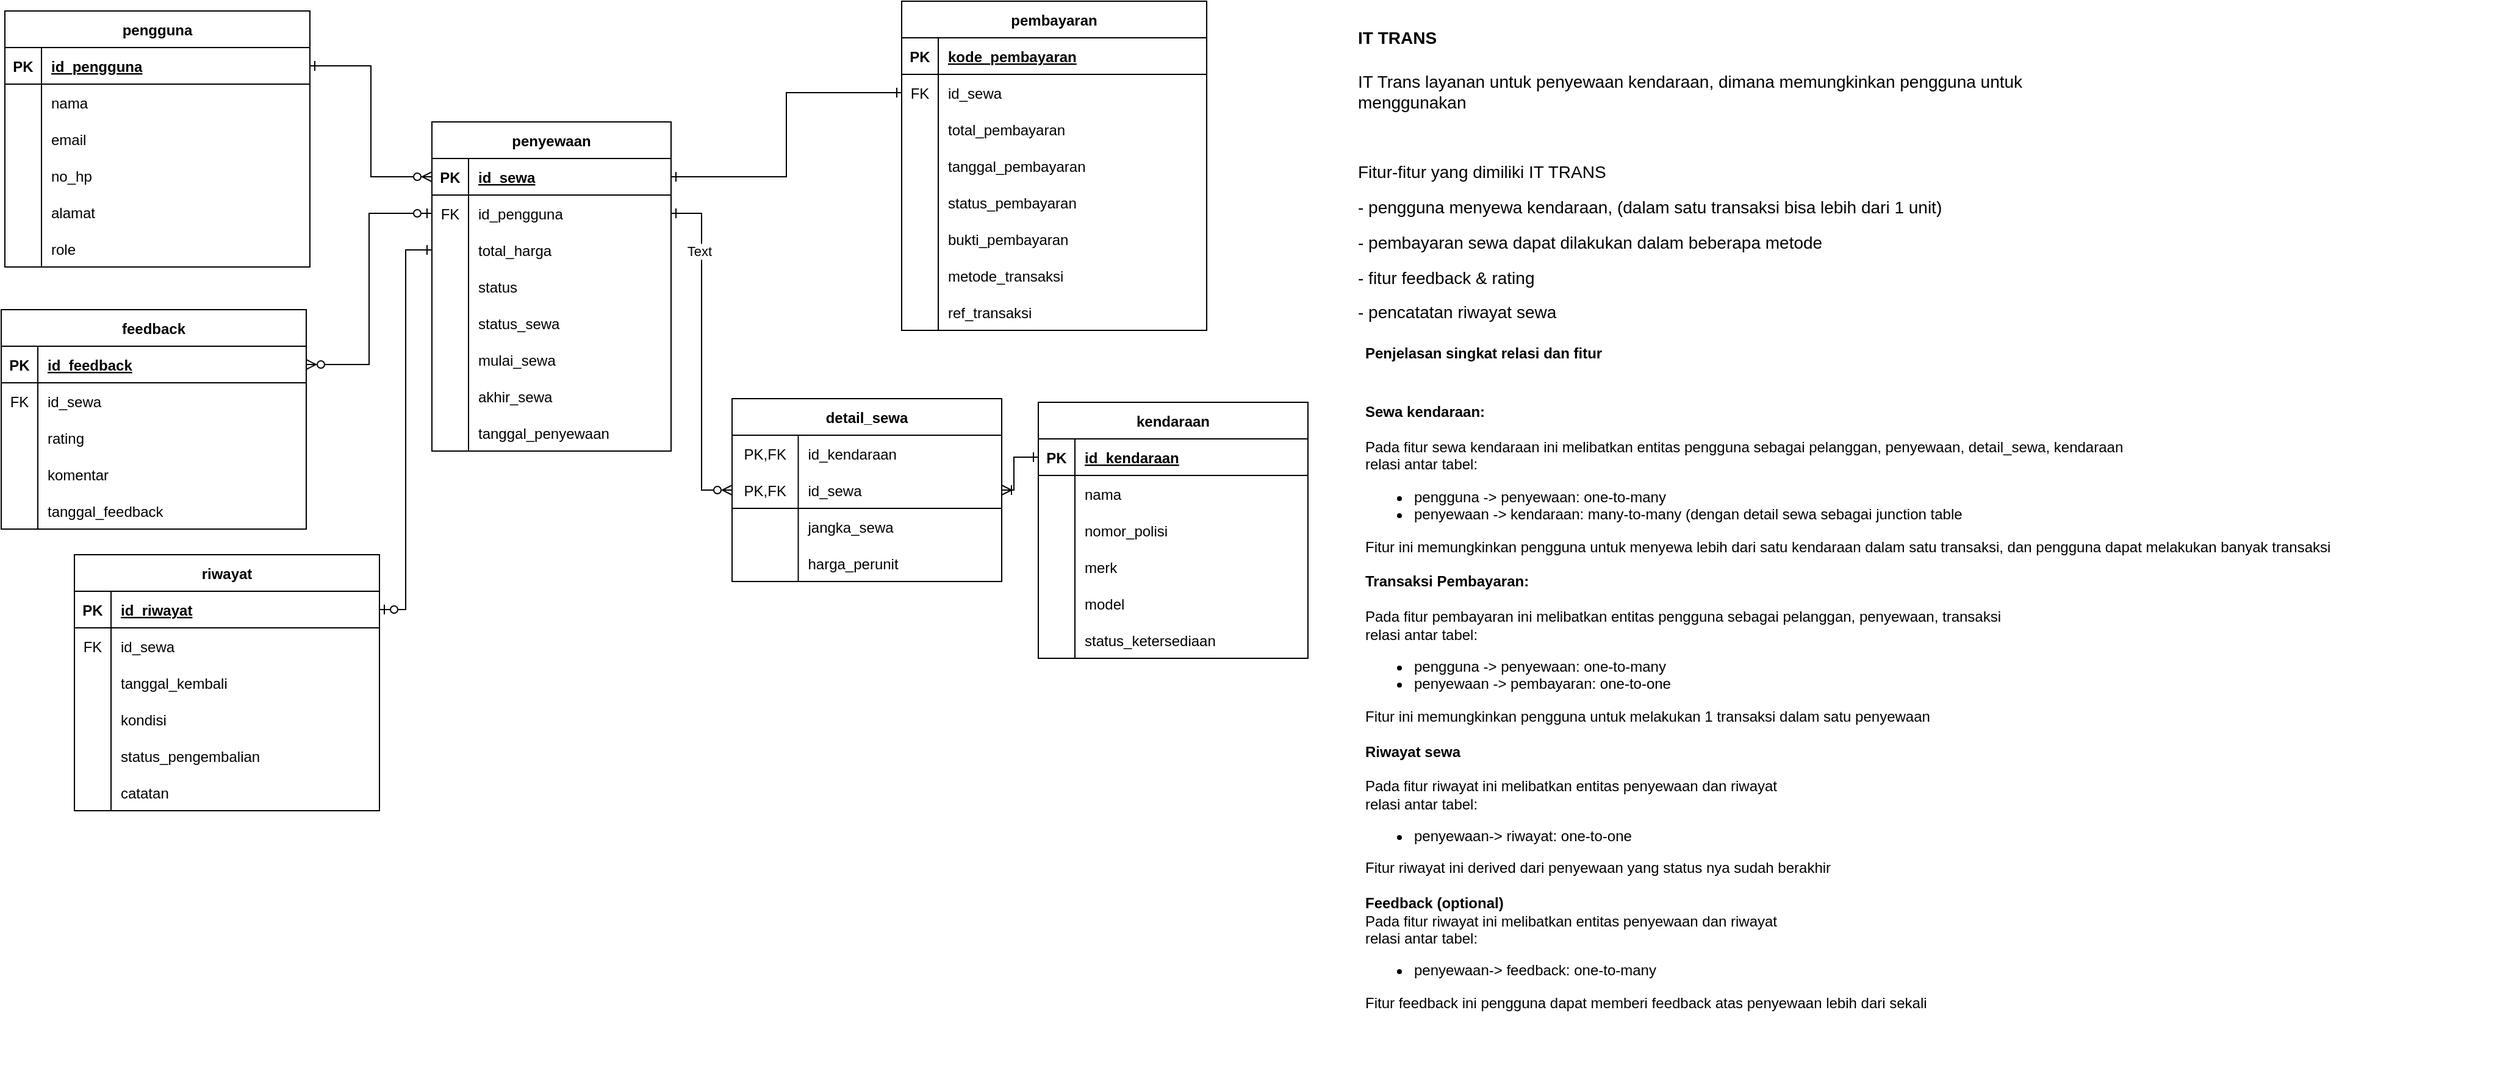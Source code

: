 <mxfile version="26.1.1">
  <diagram name="Page-1" id="BsTBCodAD3rfQn9LrKpV">
    <mxGraphModel dx="4469" dy="1274" grid="0" gridSize="10" guides="1" tooltips="1" connect="1" arrows="1" fold="1" page="1" pageScale="1" pageWidth="1100" pageHeight="850" math="0" shadow="0">
      <root>
        <mxCell id="0" />
        <mxCell id="1" parent="0" />
        <mxCell id="FYbxim7efjErq4yewOAN-40" value="pengguna" style="shape=table;startSize=30;container=1;collapsible=1;childLayout=tableLayout;fixedRows=1;rowLines=0;fontStyle=1;align=center;resizeLast=1;" parent="1" vertex="1">
          <mxGeometry x="-2186" y="19" width="250" height="210" as="geometry" />
        </mxCell>
        <mxCell id="FYbxim7efjErq4yewOAN-41" value="" style="shape=tableRow;horizontal=0;startSize=0;swimlaneHead=0;swimlaneBody=0;fillColor=none;collapsible=0;dropTarget=0;points=[[0,0.5],[1,0.5]];portConstraint=eastwest;strokeColor=inherit;top=0;left=0;right=0;bottom=1;" parent="FYbxim7efjErq4yewOAN-40" vertex="1">
          <mxGeometry y="30" width="250" height="30" as="geometry" />
        </mxCell>
        <mxCell id="FYbxim7efjErq4yewOAN-42" value="PK" style="shape=partialRectangle;overflow=hidden;connectable=0;fillColor=none;strokeColor=inherit;top=0;left=0;bottom=0;right=0;fontStyle=1;" parent="FYbxim7efjErq4yewOAN-41" vertex="1">
          <mxGeometry width="30" height="30" as="geometry">
            <mxRectangle width="30" height="30" as="alternateBounds" />
          </mxGeometry>
        </mxCell>
        <mxCell id="FYbxim7efjErq4yewOAN-43" value="id_pengguna" style="shape=partialRectangle;overflow=hidden;connectable=0;fillColor=none;align=left;strokeColor=inherit;top=0;left=0;bottom=0;right=0;spacingLeft=6;fontStyle=5;" parent="FYbxim7efjErq4yewOAN-41" vertex="1">
          <mxGeometry x="30" width="220" height="30" as="geometry">
            <mxRectangle width="220" height="30" as="alternateBounds" />
          </mxGeometry>
        </mxCell>
        <mxCell id="FYbxim7efjErq4yewOAN-44" value="" style="shape=tableRow;horizontal=0;startSize=0;swimlaneHead=0;swimlaneBody=0;fillColor=none;collapsible=0;dropTarget=0;points=[[0,0.5],[1,0.5]];portConstraint=eastwest;strokeColor=inherit;top=0;left=0;right=0;bottom=0;" parent="FYbxim7efjErq4yewOAN-40" vertex="1">
          <mxGeometry y="60" width="250" height="30" as="geometry" />
        </mxCell>
        <mxCell id="FYbxim7efjErq4yewOAN-45" value="" style="shape=partialRectangle;overflow=hidden;connectable=0;fillColor=none;strokeColor=inherit;top=0;left=0;bottom=0;right=0;" parent="FYbxim7efjErq4yewOAN-44" vertex="1">
          <mxGeometry width="30" height="30" as="geometry">
            <mxRectangle width="30" height="30" as="alternateBounds" />
          </mxGeometry>
        </mxCell>
        <mxCell id="FYbxim7efjErq4yewOAN-46" value="nama" style="shape=partialRectangle;overflow=hidden;connectable=0;fillColor=none;align=left;strokeColor=inherit;top=0;left=0;bottom=0;right=0;spacingLeft=6;strokeWidth=5;perimeterSpacing=3;" parent="FYbxim7efjErq4yewOAN-44" vertex="1">
          <mxGeometry x="30" width="220" height="30" as="geometry">
            <mxRectangle width="220" height="30" as="alternateBounds" />
          </mxGeometry>
        </mxCell>
        <mxCell id="FYbxim7efjErq4yewOAN-47" value="" style="shape=tableRow;horizontal=0;startSize=0;swimlaneHead=0;swimlaneBody=0;fillColor=none;collapsible=0;dropTarget=0;points=[[0,0.5],[1,0.5]];portConstraint=eastwest;strokeColor=inherit;top=0;left=0;right=0;bottom=0;" parent="FYbxim7efjErq4yewOAN-40" vertex="1">
          <mxGeometry y="90" width="250" height="30" as="geometry" />
        </mxCell>
        <mxCell id="FYbxim7efjErq4yewOAN-48" value="" style="shape=partialRectangle;overflow=hidden;connectable=0;fillColor=none;strokeColor=inherit;top=0;left=0;bottom=0;right=0;" parent="FYbxim7efjErq4yewOAN-47" vertex="1">
          <mxGeometry width="30" height="30" as="geometry">
            <mxRectangle width="30" height="30" as="alternateBounds" />
          </mxGeometry>
        </mxCell>
        <mxCell id="FYbxim7efjErq4yewOAN-49" value="email" style="shape=partialRectangle;overflow=hidden;connectable=0;fillColor=none;align=left;strokeColor=inherit;top=0;left=0;bottom=0;right=0;spacingLeft=6;" parent="FYbxim7efjErq4yewOAN-47" vertex="1">
          <mxGeometry x="30" width="220" height="30" as="geometry">
            <mxRectangle width="220" height="30" as="alternateBounds" />
          </mxGeometry>
        </mxCell>
        <mxCell id="FYbxim7efjErq4yewOAN-50" style="shape=tableRow;horizontal=0;startSize=0;swimlaneHead=0;swimlaneBody=0;fillColor=none;collapsible=0;dropTarget=0;points=[[0,0.5],[1,0.5]];portConstraint=eastwest;strokeColor=inherit;top=0;left=0;right=0;bottom=0;" parent="FYbxim7efjErq4yewOAN-40" vertex="1">
          <mxGeometry y="120" width="250" height="30" as="geometry" />
        </mxCell>
        <mxCell id="FYbxim7efjErq4yewOAN-51" style="shape=partialRectangle;overflow=hidden;connectable=0;fillColor=none;strokeColor=inherit;top=0;left=0;bottom=0;right=0;" parent="FYbxim7efjErq4yewOAN-50" vertex="1">
          <mxGeometry width="30" height="30" as="geometry">
            <mxRectangle width="30" height="30" as="alternateBounds" />
          </mxGeometry>
        </mxCell>
        <mxCell id="FYbxim7efjErq4yewOAN-52" value="no_hp" style="shape=partialRectangle;overflow=hidden;connectable=0;fillColor=none;align=left;strokeColor=inherit;top=0;left=0;bottom=0;right=0;spacingLeft=6;" parent="FYbxim7efjErq4yewOAN-50" vertex="1">
          <mxGeometry x="30" width="220" height="30" as="geometry">
            <mxRectangle width="220" height="30" as="alternateBounds" />
          </mxGeometry>
        </mxCell>
        <mxCell id="FYbxim7efjErq4yewOAN-144" style="shape=tableRow;horizontal=0;startSize=0;swimlaneHead=0;swimlaneBody=0;fillColor=none;collapsible=0;dropTarget=0;points=[[0,0.5],[1,0.5]];portConstraint=eastwest;strokeColor=inherit;top=0;left=0;right=0;bottom=0;" parent="FYbxim7efjErq4yewOAN-40" vertex="1">
          <mxGeometry y="150" width="250" height="30" as="geometry" />
        </mxCell>
        <mxCell id="FYbxim7efjErq4yewOAN-145" style="shape=partialRectangle;overflow=hidden;connectable=0;fillColor=none;strokeColor=inherit;top=0;left=0;bottom=0;right=0;" parent="FYbxim7efjErq4yewOAN-144" vertex="1">
          <mxGeometry width="30" height="30" as="geometry">
            <mxRectangle width="30" height="30" as="alternateBounds" />
          </mxGeometry>
        </mxCell>
        <mxCell id="FYbxim7efjErq4yewOAN-146" value="alamat" style="shape=partialRectangle;overflow=hidden;connectable=0;fillColor=none;align=left;strokeColor=inherit;top=0;left=0;bottom=0;right=0;spacingLeft=6;" parent="FYbxim7efjErq4yewOAN-144" vertex="1">
          <mxGeometry x="30" width="220" height="30" as="geometry">
            <mxRectangle width="220" height="30" as="alternateBounds" />
          </mxGeometry>
        </mxCell>
        <mxCell id="FYbxim7efjErq4yewOAN-170" style="shape=tableRow;horizontal=0;startSize=0;swimlaneHead=0;swimlaneBody=0;fillColor=none;collapsible=0;dropTarget=0;points=[[0,0.5],[1,0.5]];portConstraint=eastwest;strokeColor=inherit;top=0;left=0;right=0;bottom=0;" parent="FYbxim7efjErq4yewOAN-40" vertex="1">
          <mxGeometry y="180" width="250" height="30" as="geometry" />
        </mxCell>
        <mxCell id="FYbxim7efjErq4yewOAN-171" style="shape=partialRectangle;overflow=hidden;connectable=0;fillColor=none;strokeColor=inherit;top=0;left=0;bottom=0;right=0;" parent="FYbxim7efjErq4yewOAN-170" vertex="1">
          <mxGeometry width="30" height="30" as="geometry">
            <mxRectangle width="30" height="30" as="alternateBounds" />
          </mxGeometry>
        </mxCell>
        <mxCell id="FYbxim7efjErq4yewOAN-172" value="role" style="shape=partialRectangle;overflow=hidden;connectable=0;fillColor=none;align=left;strokeColor=inherit;top=0;left=0;bottom=0;right=0;spacingLeft=6;" parent="FYbxim7efjErq4yewOAN-170" vertex="1">
          <mxGeometry x="30" width="220" height="30" as="geometry">
            <mxRectangle width="220" height="30" as="alternateBounds" />
          </mxGeometry>
        </mxCell>
        <mxCell id="FYbxim7efjErq4yewOAN-53" value="penyewaan" style="shape=table;startSize=30;container=1;collapsible=1;childLayout=tableLayout;fixedRows=1;rowLines=0;fontStyle=1;align=center;resizeLast=1;" parent="1" vertex="1">
          <mxGeometry x="-1836" y="110" width="196" height="270" as="geometry" />
        </mxCell>
        <mxCell id="FYbxim7efjErq4yewOAN-54" value="" style="shape=tableRow;horizontal=0;startSize=0;swimlaneHead=0;swimlaneBody=0;fillColor=none;collapsible=0;dropTarget=0;points=[[0,0.5],[1,0.5]];portConstraint=eastwest;strokeColor=inherit;top=0;left=0;right=0;bottom=1;" parent="FYbxim7efjErq4yewOAN-53" vertex="1">
          <mxGeometry y="30" width="196" height="30" as="geometry" />
        </mxCell>
        <mxCell id="FYbxim7efjErq4yewOAN-55" value="PK" style="shape=partialRectangle;overflow=hidden;connectable=0;fillColor=none;strokeColor=inherit;top=0;left=0;bottom=0;right=0;fontStyle=1;" parent="FYbxim7efjErq4yewOAN-54" vertex="1">
          <mxGeometry width="30" height="30" as="geometry">
            <mxRectangle width="30" height="30" as="alternateBounds" />
          </mxGeometry>
        </mxCell>
        <mxCell id="FYbxim7efjErq4yewOAN-56" value="id_sewa" style="shape=partialRectangle;overflow=hidden;connectable=0;fillColor=none;align=left;strokeColor=inherit;top=0;left=0;bottom=0;right=0;spacingLeft=6;fontStyle=5;" parent="FYbxim7efjErq4yewOAN-54" vertex="1">
          <mxGeometry x="30" width="166" height="30" as="geometry">
            <mxRectangle width="166" height="30" as="alternateBounds" />
          </mxGeometry>
        </mxCell>
        <mxCell id="FYbxim7efjErq4yewOAN-57" value="" style="shape=tableRow;horizontal=0;startSize=0;swimlaneHead=0;swimlaneBody=0;fillColor=none;collapsible=0;dropTarget=0;points=[[0,0.5],[1,0.5]];portConstraint=eastwest;strokeColor=inherit;top=0;left=0;right=0;bottom=0;" parent="FYbxim7efjErq4yewOAN-53" vertex="1">
          <mxGeometry y="60" width="196" height="30" as="geometry" />
        </mxCell>
        <mxCell id="FYbxim7efjErq4yewOAN-58" value="FK" style="shape=partialRectangle;overflow=hidden;connectable=0;fillColor=none;strokeColor=inherit;top=0;left=0;bottom=0;right=0;" parent="FYbxim7efjErq4yewOAN-57" vertex="1">
          <mxGeometry width="30" height="30" as="geometry">
            <mxRectangle width="30" height="30" as="alternateBounds" />
          </mxGeometry>
        </mxCell>
        <mxCell id="FYbxim7efjErq4yewOAN-59" value="id_pengguna" style="shape=partialRectangle;overflow=hidden;connectable=0;fillColor=none;align=left;strokeColor=inherit;top=0;left=0;bottom=0;right=0;spacingLeft=6;strokeWidth=5;perimeterSpacing=3;" parent="FYbxim7efjErq4yewOAN-57" vertex="1">
          <mxGeometry x="30" width="166" height="30" as="geometry">
            <mxRectangle width="166" height="30" as="alternateBounds" />
          </mxGeometry>
        </mxCell>
        <mxCell id="FYbxim7efjErq4yewOAN-156" style="shape=tableRow;horizontal=0;startSize=0;swimlaneHead=0;swimlaneBody=0;fillColor=none;collapsible=0;dropTarget=0;points=[[0,0.5],[1,0.5]];portConstraint=eastwest;strokeColor=inherit;top=0;left=0;right=0;bottom=0;" parent="FYbxim7efjErq4yewOAN-53" vertex="1">
          <mxGeometry y="90" width="196" height="30" as="geometry" />
        </mxCell>
        <mxCell id="FYbxim7efjErq4yewOAN-157" style="shape=partialRectangle;overflow=hidden;connectable=0;fillColor=none;strokeColor=inherit;top=0;left=0;bottom=0;right=0;" parent="FYbxim7efjErq4yewOAN-156" vertex="1">
          <mxGeometry width="30" height="30" as="geometry">
            <mxRectangle width="30" height="30" as="alternateBounds" />
          </mxGeometry>
        </mxCell>
        <mxCell id="FYbxim7efjErq4yewOAN-158" value="total_harga" style="shape=partialRectangle;overflow=hidden;connectable=0;fillColor=none;align=left;strokeColor=inherit;top=0;left=0;bottom=0;right=0;spacingLeft=6;" parent="FYbxim7efjErq4yewOAN-156" vertex="1">
          <mxGeometry x="30" width="166" height="30" as="geometry">
            <mxRectangle width="166" height="30" as="alternateBounds" />
          </mxGeometry>
        </mxCell>
        <mxCell id="FYbxim7efjErq4yewOAN-258" style="shape=tableRow;horizontal=0;startSize=0;swimlaneHead=0;swimlaneBody=0;fillColor=none;collapsible=0;dropTarget=0;points=[[0,0.5],[1,0.5]];portConstraint=eastwest;strokeColor=inherit;top=0;left=0;right=0;bottom=0;" parent="FYbxim7efjErq4yewOAN-53" vertex="1">
          <mxGeometry y="120" width="196" height="30" as="geometry" />
        </mxCell>
        <mxCell id="FYbxim7efjErq4yewOAN-259" style="shape=partialRectangle;overflow=hidden;connectable=0;fillColor=none;strokeColor=inherit;top=0;left=0;bottom=0;right=0;" parent="FYbxim7efjErq4yewOAN-258" vertex="1">
          <mxGeometry width="30" height="30" as="geometry">
            <mxRectangle width="30" height="30" as="alternateBounds" />
          </mxGeometry>
        </mxCell>
        <mxCell id="FYbxim7efjErq4yewOAN-260" value="status" style="shape=partialRectangle;overflow=hidden;connectable=0;fillColor=none;align=left;strokeColor=inherit;top=0;left=0;bottom=0;right=0;spacingLeft=6;" parent="FYbxim7efjErq4yewOAN-258" vertex="1">
          <mxGeometry x="30" width="166" height="30" as="geometry">
            <mxRectangle width="166" height="30" as="alternateBounds" />
          </mxGeometry>
        </mxCell>
        <mxCell id="FYbxim7efjErq4yewOAN-159" style="shape=tableRow;horizontal=0;startSize=0;swimlaneHead=0;swimlaneBody=0;fillColor=none;collapsible=0;dropTarget=0;points=[[0,0.5],[1,0.5]];portConstraint=eastwest;strokeColor=inherit;top=0;left=0;right=0;bottom=0;" parent="FYbxim7efjErq4yewOAN-53" vertex="1">
          <mxGeometry y="150" width="196" height="30" as="geometry" />
        </mxCell>
        <mxCell id="FYbxim7efjErq4yewOAN-160" style="shape=partialRectangle;overflow=hidden;connectable=0;fillColor=none;strokeColor=inherit;top=0;left=0;bottom=0;right=0;" parent="FYbxim7efjErq4yewOAN-159" vertex="1">
          <mxGeometry width="30" height="30" as="geometry">
            <mxRectangle width="30" height="30" as="alternateBounds" />
          </mxGeometry>
        </mxCell>
        <mxCell id="FYbxim7efjErq4yewOAN-161" value="status_sewa" style="shape=partialRectangle;overflow=hidden;connectable=0;fillColor=none;align=left;strokeColor=inherit;top=0;left=0;bottom=0;right=0;spacingLeft=6;" parent="FYbxim7efjErq4yewOAN-159" vertex="1">
          <mxGeometry x="30" width="166" height="30" as="geometry">
            <mxRectangle width="166" height="30" as="alternateBounds" />
          </mxGeometry>
        </mxCell>
        <mxCell id="FYbxim7efjErq4yewOAN-242" style="shape=tableRow;horizontal=0;startSize=0;swimlaneHead=0;swimlaneBody=0;fillColor=none;collapsible=0;dropTarget=0;points=[[0,0.5],[1,0.5]];portConstraint=eastwest;strokeColor=inherit;top=0;left=0;right=0;bottom=0;" parent="FYbxim7efjErq4yewOAN-53" vertex="1">
          <mxGeometry y="180" width="196" height="30" as="geometry" />
        </mxCell>
        <mxCell id="FYbxim7efjErq4yewOAN-243" style="shape=partialRectangle;overflow=hidden;connectable=0;fillColor=none;strokeColor=inherit;top=0;left=0;bottom=0;right=0;" parent="FYbxim7efjErq4yewOAN-242" vertex="1">
          <mxGeometry width="30" height="30" as="geometry">
            <mxRectangle width="30" height="30" as="alternateBounds" />
          </mxGeometry>
        </mxCell>
        <mxCell id="FYbxim7efjErq4yewOAN-244" value="mulai_sewa" style="shape=partialRectangle;overflow=hidden;connectable=0;fillColor=none;align=left;strokeColor=inherit;top=0;left=0;bottom=0;right=0;spacingLeft=6;" parent="FYbxim7efjErq4yewOAN-242" vertex="1">
          <mxGeometry x="30" width="166" height="30" as="geometry">
            <mxRectangle width="166" height="30" as="alternateBounds" />
          </mxGeometry>
        </mxCell>
        <mxCell id="FYbxim7efjErq4yewOAN-245" style="shape=tableRow;horizontal=0;startSize=0;swimlaneHead=0;swimlaneBody=0;fillColor=none;collapsible=0;dropTarget=0;points=[[0,0.5],[1,0.5]];portConstraint=eastwest;strokeColor=inherit;top=0;left=0;right=0;bottom=0;" parent="FYbxim7efjErq4yewOAN-53" vertex="1">
          <mxGeometry y="210" width="196" height="30" as="geometry" />
        </mxCell>
        <mxCell id="FYbxim7efjErq4yewOAN-246" style="shape=partialRectangle;overflow=hidden;connectable=0;fillColor=none;strokeColor=inherit;top=0;left=0;bottom=0;right=0;" parent="FYbxim7efjErq4yewOAN-245" vertex="1">
          <mxGeometry width="30" height="30" as="geometry">
            <mxRectangle width="30" height="30" as="alternateBounds" />
          </mxGeometry>
        </mxCell>
        <mxCell id="FYbxim7efjErq4yewOAN-247" value="akhir_sewa" style="shape=partialRectangle;overflow=hidden;connectable=0;fillColor=none;align=left;strokeColor=inherit;top=0;left=0;bottom=0;right=0;spacingLeft=6;" parent="FYbxim7efjErq4yewOAN-245" vertex="1">
          <mxGeometry x="30" width="166" height="30" as="geometry">
            <mxRectangle width="166" height="30" as="alternateBounds" />
          </mxGeometry>
        </mxCell>
        <mxCell id="FYbxim7efjErq4yewOAN-252" style="shape=tableRow;horizontal=0;startSize=0;swimlaneHead=0;swimlaneBody=0;fillColor=none;collapsible=0;dropTarget=0;points=[[0,0.5],[1,0.5]];portConstraint=eastwest;strokeColor=inherit;top=0;left=0;right=0;bottom=0;" parent="FYbxim7efjErq4yewOAN-53" vertex="1">
          <mxGeometry y="240" width="196" height="30" as="geometry" />
        </mxCell>
        <mxCell id="FYbxim7efjErq4yewOAN-253" style="shape=partialRectangle;overflow=hidden;connectable=0;fillColor=none;strokeColor=inherit;top=0;left=0;bottom=0;right=0;" parent="FYbxim7efjErq4yewOAN-252" vertex="1">
          <mxGeometry width="30" height="30" as="geometry">
            <mxRectangle width="30" height="30" as="alternateBounds" />
          </mxGeometry>
        </mxCell>
        <mxCell id="FYbxim7efjErq4yewOAN-254" value="tanggal_penyewaan" style="shape=partialRectangle;overflow=hidden;connectable=0;fillColor=none;align=left;strokeColor=inherit;top=0;left=0;bottom=0;right=0;spacingLeft=6;" parent="FYbxim7efjErq4yewOAN-252" vertex="1">
          <mxGeometry x="30" width="166" height="30" as="geometry">
            <mxRectangle width="166" height="30" as="alternateBounds" />
          </mxGeometry>
        </mxCell>
        <mxCell id="FYbxim7efjErq4yewOAN-92" value="kendaraan" style="shape=table;startSize=30;container=1;collapsible=1;childLayout=tableLayout;fixedRows=1;rowLines=0;fontStyle=1;align=center;resizeLast=1;" parent="1" vertex="1">
          <mxGeometry x="-1339" y="340" width="221" height="210" as="geometry" />
        </mxCell>
        <mxCell id="FYbxim7efjErq4yewOAN-93" value="" style="shape=tableRow;horizontal=0;startSize=0;swimlaneHead=0;swimlaneBody=0;fillColor=none;collapsible=0;dropTarget=0;points=[[0,0.5],[1,0.5]];portConstraint=eastwest;strokeColor=inherit;top=0;left=0;right=0;bottom=1;" parent="FYbxim7efjErq4yewOAN-92" vertex="1">
          <mxGeometry y="30" width="221" height="30" as="geometry" />
        </mxCell>
        <mxCell id="FYbxim7efjErq4yewOAN-94" value="PK" style="shape=partialRectangle;overflow=hidden;connectable=0;fillColor=none;strokeColor=inherit;top=0;left=0;bottom=0;right=0;fontStyle=1;" parent="FYbxim7efjErq4yewOAN-93" vertex="1">
          <mxGeometry width="30" height="30" as="geometry">
            <mxRectangle width="30" height="30" as="alternateBounds" />
          </mxGeometry>
        </mxCell>
        <mxCell id="FYbxim7efjErq4yewOAN-95" value="id_kendaraan" style="shape=partialRectangle;overflow=hidden;connectable=0;fillColor=none;align=left;strokeColor=inherit;top=0;left=0;bottom=0;right=0;spacingLeft=6;fontStyle=5;" parent="FYbxim7efjErq4yewOAN-93" vertex="1">
          <mxGeometry x="30" width="191" height="30" as="geometry">
            <mxRectangle width="191" height="30" as="alternateBounds" />
          </mxGeometry>
        </mxCell>
        <mxCell id="FYbxim7efjErq4yewOAN-96" value="" style="shape=tableRow;horizontal=0;startSize=0;swimlaneHead=0;swimlaneBody=0;fillColor=none;collapsible=0;dropTarget=0;points=[[0,0.5],[1,0.5]];portConstraint=eastwest;strokeColor=inherit;top=0;left=0;right=0;bottom=0;" parent="FYbxim7efjErq4yewOAN-92" vertex="1">
          <mxGeometry y="60" width="221" height="30" as="geometry" />
        </mxCell>
        <mxCell id="FYbxim7efjErq4yewOAN-97" value="" style="shape=partialRectangle;overflow=hidden;connectable=0;fillColor=none;strokeColor=inherit;top=0;left=0;bottom=0;right=0;" parent="FYbxim7efjErq4yewOAN-96" vertex="1">
          <mxGeometry width="30" height="30" as="geometry">
            <mxRectangle width="30" height="30" as="alternateBounds" />
          </mxGeometry>
        </mxCell>
        <mxCell id="FYbxim7efjErq4yewOAN-98" value="nama" style="shape=partialRectangle;overflow=hidden;connectable=0;fillColor=none;align=left;strokeColor=inherit;top=0;left=0;bottom=0;right=0;spacingLeft=6;strokeWidth=5;perimeterSpacing=3;" parent="FYbxim7efjErq4yewOAN-96" vertex="1">
          <mxGeometry x="30" width="191" height="30" as="geometry">
            <mxRectangle width="191" height="30" as="alternateBounds" />
          </mxGeometry>
        </mxCell>
        <mxCell id="FYbxim7efjErq4yewOAN-190" style="shape=tableRow;horizontal=0;startSize=0;swimlaneHead=0;swimlaneBody=0;fillColor=none;collapsible=0;dropTarget=0;points=[[0,0.5],[1,0.5]];portConstraint=eastwest;strokeColor=inherit;top=0;left=0;right=0;bottom=0;" parent="FYbxim7efjErq4yewOAN-92" vertex="1">
          <mxGeometry y="90" width="221" height="30" as="geometry" />
        </mxCell>
        <mxCell id="FYbxim7efjErq4yewOAN-191" style="shape=partialRectangle;overflow=hidden;connectable=0;fillColor=none;strokeColor=inherit;top=0;left=0;bottom=0;right=0;" parent="FYbxim7efjErq4yewOAN-190" vertex="1">
          <mxGeometry width="30" height="30" as="geometry">
            <mxRectangle width="30" height="30" as="alternateBounds" />
          </mxGeometry>
        </mxCell>
        <mxCell id="FYbxim7efjErq4yewOAN-192" value="nomor_polisi" style="shape=partialRectangle;overflow=hidden;connectable=0;fillColor=none;align=left;strokeColor=inherit;top=0;left=0;bottom=0;right=0;spacingLeft=6;strokeWidth=5;perimeterSpacing=3;" parent="FYbxim7efjErq4yewOAN-190" vertex="1">
          <mxGeometry x="30" width="191" height="30" as="geometry">
            <mxRectangle width="191" height="30" as="alternateBounds" />
          </mxGeometry>
        </mxCell>
        <mxCell id="FYbxim7efjErq4yewOAN-99" value="" style="shape=tableRow;horizontal=0;startSize=0;swimlaneHead=0;swimlaneBody=0;fillColor=none;collapsible=0;dropTarget=0;points=[[0,0.5],[1,0.5]];portConstraint=eastwest;strokeColor=inherit;top=0;left=0;right=0;bottom=0;" parent="FYbxim7efjErq4yewOAN-92" vertex="1">
          <mxGeometry y="120" width="221" height="30" as="geometry" />
        </mxCell>
        <mxCell id="FYbxim7efjErq4yewOAN-100" value="" style="shape=partialRectangle;overflow=hidden;connectable=0;fillColor=none;strokeColor=inherit;top=0;left=0;bottom=0;right=0;" parent="FYbxim7efjErq4yewOAN-99" vertex="1">
          <mxGeometry width="30" height="30" as="geometry">
            <mxRectangle width="30" height="30" as="alternateBounds" />
          </mxGeometry>
        </mxCell>
        <mxCell id="FYbxim7efjErq4yewOAN-101" value="merk" style="shape=partialRectangle;overflow=hidden;connectable=0;fillColor=none;align=left;strokeColor=inherit;top=0;left=0;bottom=0;right=0;spacingLeft=6;" parent="FYbxim7efjErq4yewOAN-99" vertex="1">
          <mxGeometry x="30" width="191" height="30" as="geometry">
            <mxRectangle width="191" height="30" as="alternateBounds" />
          </mxGeometry>
        </mxCell>
        <mxCell id="FYbxim7efjErq4yewOAN-102" style="shape=tableRow;horizontal=0;startSize=0;swimlaneHead=0;swimlaneBody=0;fillColor=none;collapsible=0;dropTarget=0;points=[[0,0.5],[1,0.5]];portConstraint=eastwest;strokeColor=inherit;top=0;left=0;right=0;bottom=0;" parent="FYbxim7efjErq4yewOAN-92" vertex="1">
          <mxGeometry y="150" width="221" height="30" as="geometry" />
        </mxCell>
        <mxCell id="FYbxim7efjErq4yewOAN-103" style="shape=partialRectangle;overflow=hidden;connectable=0;fillColor=none;strokeColor=inherit;top=0;left=0;bottom=0;right=0;" parent="FYbxim7efjErq4yewOAN-102" vertex="1">
          <mxGeometry width="30" height="30" as="geometry">
            <mxRectangle width="30" height="30" as="alternateBounds" />
          </mxGeometry>
        </mxCell>
        <mxCell id="FYbxim7efjErq4yewOAN-104" value="model" style="shape=partialRectangle;overflow=hidden;connectable=0;fillColor=none;align=left;strokeColor=inherit;top=0;left=0;bottom=0;right=0;spacingLeft=6;" parent="FYbxim7efjErq4yewOAN-102" vertex="1">
          <mxGeometry x="30" width="191" height="30" as="geometry">
            <mxRectangle width="191" height="30" as="alternateBounds" />
          </mxGeometry>
        </mxCell>
        <mxCell id="FYbxim7efjErq4yewOAN-150" style="shape=tableRow;horizontal=0;startSize=0;swimlaneHead=0;swimlaneBody=0;fillColor=none;collapsible=0;dropTarget=0;points=[[0,0.5],[1,0.5]];portConstraint=eastwest;strokeColor=inherit;top=0;left=0;right=0;bottom=0;" parent="FYbxim7efjErq4yewOAN-92" vertex="1">
          <mxGeometry y="180" width="221" height="30" as="geometry" />
        </mxCell>
        <mxCell id="FYbxim7efjErq4yewOAN-151" style="shape=partialRectangle;overflow=hidden;connectable=0;fillColor=none;strokeColor=inherit;top=0;left=0;bottom=0;right=0;" parent="FYbxim7efjErq4yewOAN-150" vertex="1">
          <mxGeometry width="30" height="30" as="geometry">
            <mxRectangle width="30" height="30" as="alternateBounds" />
          </mxGeometry>
        </mxCell>
        <mxCell id="FYbxim7efjErq4yewOAN-152" value="status_ketersediaan" style="shape=partialRectangle;overflow=hidden;connectable=0;fillColor=none;align=left;strokeColor=inherit;top=0;left=0;bottom=0;right=0;spacingLeft=6;" parent="FYbxim7efjErq4yewOAN-150" vertex="1">
          <mxGeometry x="30" width="191" height="30" as="geometry">
            <mxRectangle width="191" height="30" as="alternateBounds" />
          </mxGeometry>
        </mxCell>
        <mxCell id="FYbxim7efjErq4yewOAN-105" value="pembayaran" style="shape=table;startSize=30;container=1;collapsible=1;childLayout=tableLayout;fixedRows=1;rowLines=0;fontStyle=1;align=center;resizeLast=1;" parent="1" vertex="1">
          <mxGeometry x="-1451" y="11" width="250" height="270" as="geometry" />
        </mxCell>
        <mxCell id="FYbxim7efjErq4yewOAN-106" value="" style="shape=tableRow;horizontal=0;startSize=0;swimlaneHead=0;swimlaneBody=0;fillColor=none;collapsible=0;dropTarget=0;points=[[0,0.5],[1,0.5]];portConstraint=eastwest;strokeColor=inherit;top=0;left=0;right=0;bottom=1;" parent="FYbxim7efjErq4yewOAN-105" vertex="1">
          <mxGeometry y="30" width="250" height="30" as="geometry" />
        </mxCell>
        <mxCell id="FYbxim7efjErq4yewOAN-107" value="PK" style="shape=partialRectangle;overflow=hidden;connectable=0;fillColor=none;strokeColor=inherit;top=0;left=0;bottom=0;right=0;fontStyle=1;" parent="FYbxim7efjErq4yewOAN-106" vertex="1">
          <mxGeometry width="30" height="30" as="geometry">
            <mxRectangle width="30" height="30" as="alternateBounds" />
          </mxGeometry>
        </mxCell>
        <mxCell id="FYbxim7efjErq4yewOAN-108" value="kode_pembayaran" style="shape=partialRectangle;overflow=hidden;connectable=0;fillColor=none;align=left;strokeColor=inherit;top=0;left=0;bottom=0;right=0;spacingLeft=6;fontStyle=5;" parent="FYbxim7efjErq4yewOAN-106" vertex="1">
          <mxGeometry x="30" width="220" height="30" as="geometry">
            <mxRectangle width="220" height="30" as="alternateBounds" />
          </mxGeometry>
        </mxCell>
        <mxCell id="FYbxim7efjErq4yewOAN-109" value="" style="shape=tableRow;horizontal=0;startSize=0;swimlaneHead=0;swimlaneBody=0;fillColor=none;collapsible=0;dropTarget=0;points=[[0,0.5],[1,0.5]];portConstraint=eastwest;strokeColor=inherit;top=0;left=0;right=0;bottom=0;" parent="FYbxim7efjErq4yewOAN-105" vertex="1">
          <mxGeometry y="60" width="250" height="30" as="geometry" />
        </mxCell>
        <mxCell id="FYbxim7efjErq4yewOAN-110" value="FK" style="shape=partialRectangle;overflow=hidden;connectable=0;fillColor=none;strokeColor=inherit;top=0;left=0;bottom=0;right=0;" parent="FYbxim7efjErq4yewOAN-109" vertex="1">
          <mxGeometry width="30" height="30" as="geometry">
            <mxRectangle width="30" height="30" as="alternateBounds" />
          </mxGeometry>
        </mxCell>
        <mxCell id="FYbxim7efjErq4yewOAN-111" value="id_sewa" style="shape=partialRectangle;overflow=hidden;connectable=0;fillColor=none;align=left;strokeColor=inherit;top=0;left=0;bottom=0;right=0;spacingLeft=6;strokeWidth=5;perimeterSpacing=3;" parent="FYbxim7efjErq4yewOAN-109" vertex="1">
          <mxGeometry x="30" width="220" height="30" as="geometry">
            <mxRectangle width="220" height="30" as="alternateBounds" />
          </mxGeometry>
        </mxCell>
        <mxCell id="FYbxim7efjErq4yewOAN-112" value="" style="shape=tableRow;horizontal=0;startSize=0;swimlaneHead=0;swimlaneBody=0;fillColor=none;collapsible=0;dropTarget=0;points=[[0,0.5],[1,0.5]];portConstraint=eastwest;strokeColor=inherit;top=0;left=0;right=0;bottom=0;" parent="FYbxim7efjErq4yewOAN-105" vertex="1">
          <mxGeometry y="90" width="250" height="30" as="geometry" />
        </mxCell>
        <mxCell id="FYbxim7efjErq4yewOAN-113" value="" style="shape=partialRectangle;overflow=hidden;connectable=0;fillColor=none;strokeColor=inherit;top=0;left=0;bottom=0;right=0;" parent="FYbxim7efjErq4yewOAN-112" vertex="1">
          <mxGeometry width="30" height="30" as="geometry">
            <mxRectangle width="30" height="30" as="alternateBounds" />
          </mxGeometry>
        </mxCell>
        <mxCell id="FYbxim7efjErq4yewOAN-114" value="total_pembayaran" style="shape=partialRectangle;overflow=hidden;connectable=0;fillColor=none;align=left;strokeColor=inherit;top=0;left=0;bottom=0;right=0;spacingLeft=6;" parent="FYbxim7efjErq4yewOAN-112" vertex="1">
          <mxGeometry x="30" width="220" height="30" as="geometry">
            <mxRectangle width="220" height="30" as="alternateBounds" />
          </mxGeometry>
        </mxCell>
        <mxCell id="FYbxim7efjErq4yewOAN-115" style="shape=tableRow;horizontal=0;startSize=0;swimlaneHead=0;swimlaneBody=0;fillColor=none;collapsible=0;dropTarget=0;points=[[0,0.5],[1,0.5]];portConstraint=eastwest;strokeColor=inherit;top=0;left=0;right=0;bottom=0;" parent="FYbxim7efjErq4yewOAN-105" vertex="1">
          <mxGeometry y="120" width="250" height="30" as="geometry" />
        </mxCell>
        <mxCell id="FYbxim7efjErq4yewOAN-116" style="shape=partialRectangle;overflow=hidden;connectable=0;fillColor=none;strokeColor=inherit;top=0;left=0;bottom=0;right=0;" parent="FYbxim7efjErq4yewOAN-115" vertex="1">
          <mxGeometry width="30" height="30" as="geometry">
            <mxRectangle width="30" height="30" as="alternateBounds" />
          </mxGeometry>
        </mxCell>
        <mxCell id="FYbxim7efjErq4yewOAN-117" value="tanggal_pembayaran" style="shape=partialRectangle;overflow=hidden;connectable=0;fillColor=none;align=left;strokeColor=inherit;top=0;left=0;bottom=0;right=0;spacingLeft=6;" parent="FYbxim7efjErq4yewOAN-115" vertex="1">
          <mxGeometry x="30" width="220" height="30" as="geometry">
            <mxRectangle width="220" height="30" as="alternateBounds" />
          </mxGeometry>
        </mxCell>
        <mxCell id="FYbxim7efjErq4yewOAN-165" style="shape=tableRow;horizontal=0;startSize=0;swimlaneHead=0;swimlaneBody=0;fillColor=none;collapsible=0;dropTarget=0;points=[[0,0.5],[1,0.5]];portConstraint=eastwest;strokeColor=inherit;top=0;left=0;right=0;bottom=0;" parent="FYbxim7efjErq4yewOAN-105" vertex="1">
          <mxGeometry y="150" width="250" height="30" as="geometry" />
        </mxCell>
        <mxCell id="FYbxim7efjErq4yewOAN-166" style="shape=partialRectangle;overflow=hidden;connectable=0;fillColor=none;strokeColor=inherit;top=0;left=0;bottom=0;right=0;" parent="FYbxim7efjErq4yewOAN-165" vertex="1">
          <mxGeometry width="30" height="30" as="geometry">
            <mxRectangle width="30" height="30" as="alternateBounds" />
          </mxGeometry>
        </mxCell>
        <mxCell id="FYbxim7efjErq4yewOAN-167" value="status_pembayaran" style="shape=partialRectangle;overflow=hidden;connectable=0;fillColor=none;align=left;strokeColor=inherit;top=0;left=0;bottom=0;right=0;spacingLeft=6;" parent="FYbxim7efjErq4yewOAN-165" vertex="1">
          <mxGeometry x="30" width="220" height="30" as="geometry">
            <mxRectangle width="220" height="30" as="alternateBounds" />
          </mxGeometry>
        </mxCell>
        <mxCell id="FYbxim7efjErq4yewOAN-202" style="shape=tableRow;horizontal=0;startSize=0;swimlaneHead=0;swimlaneBody=0;fillColor=none;collapsible=0;dropTarget=0;points=[[0,0.5],[1,0.5]];portConstraint=eastwest;strokeColor=inherit;top=0;left=0;right=0;bottom=0;" parent="FYbxim7efjErq4yewOAN-105" vertex="1">
          <mxGeometry y="180" width="250" height="30" as="geometry" />
        </mxCell>
        <mxCell id="FYbxim7efjErq4yewOAN-203" style="shape=partialRectangle;overflow=hidden;connectable=0;fillColor=none;strokeColor=inherit;top=0;left=0;bottom=0;right=0;" parent="FYbxim7efjErq4yewOAN-202" vertex="1">
          <mxGeometry width="30" height="30" as="geometry">
            <mxRectangle width="30" height="30" as="alternateBounds" />
          </mxGeometry>
        </mxCell>
        <mxCell id="FYbxim7efjErq4yewOAN-204" value="bukti_pembayaran" style="shape=partialRectangle;overflow=hidden;connectable=0;fillColor=none;align=left;strokeColor=inherit;top=0;left=0;bottom=0;right=0;spacingLeft=6;" parent="FYbxim7efjErq4yewOAN-202" vertex="1">
          <mxGeometry x="30" width="220" height="30" as="geometry">
            <mxRectangle width="220" height="30" as="alternateBounds" />
          </mxGeometry>
        </mxCell>
        <mxCell id="FYbxim7efjErq4yewOAN-205" style="shape=tableRow;horizontal=0;startSize=0;swimlaneHead=0;swimlaneBody=0;fillColor=none;collapsible=0;dropTarget=0;points=[[0,0.5],[1,0.5]];portConstraint=eastwest;strokeColor=inherit;top=0;left=0;right=0;bottom=0;" parent="FYbxim7efjErq4yewOAN-105" vertex="1">
          <mxGeometry y="210" width="250" height="30" as="geometry" />
        </mxCell>
        <mxCell id="FYbxim7efjErq4yewOAN-206" style="shape=partialRectangle;overflow=hidden;connectable=0;fillColor=none;strokeColor=inherit;top=0;left=0;bottom=0;right=0;" parent="FYbxim7efjErq4yewOAN-205" vertex="1">
          <mxGeometry width="30" height="30" as="geometry">
            <mxRectangle width="30" height="30" as="alternateBounds" />
          </mxGeometry>
        </mxCell>
        <mxCell id="FYbxim7efjErq4yewOAN-207" value="metode_transaksi" style="shape=partialRectangle;overflow=hidden;connectable=0;fillColor=none;align=left;strokeColor=inherit;top=0;left=0;bottom=0;right=0;spacingLeft=6;" parent="FYbxim7efjErq4yewOAN-205" vertex="1">
          <mxGeometry x="30" width="220" height="30" as="geometry">
            <mxRectangle width="220" height="30" as="alternateBounds" />
          </mxGeometry>
        </mxCell>
        <mxCell id="FYbxim7efjErq4yewOAN-211" style="shape=tableRow;horizontal=0;startSize=0;swimlaneHead=0;swimlaneBody=0;fillColor=none;collapsible=0;dropTarget=0;points=[[0,0.5],[1,0.5]];portConstraint=eastwest;strokeColor=inherit;top=0;left=0;right=0;bottom=0;" parent="FYbxim7efjErq4yewOAN-105" vertex="1">
          <mxGeometry y="240" width="250" height="30" as="geometry" />
        </mxCell>
        <mxCell id="FYbxim7efjErq4yewOAN-212" style="shape=partialRectangle;overflow=hidden;connectable=0;fillColor=none;strokeColor=inherit;top=0;left=0;bottom=0;right=0;" parent="FYbxim7efjErq4yewOAN-211" vertex="1">
          <mxGeometry width="30" height="30" as="geometry">
            <mxRectangle width="30" height="30" as="alternateBounds" />
          </mxGeometry>
        </mxCell>
        <mxCell id="FYbxim7efjErq4yewOAN-213" value="ref_transaksi" style="shape=partialRectangle;overflow=hidden;connectable=0;fillColor=none;align=left;strokeColor=inherit;top=0;left=0;bottom=0;right=0;spacingLeft=6;" parent="FYbxim7efjErq4yewOAN-211" vertex="1">
          <mxGeometry x="30" width="220" height="30" as="geometry">
            <mxRectangle width="220" height="30" as="alternateBounds" />
          </mxGeometry>
        </mxCell>
        <mxCell id="FYbxim7efjErq4yewOAN-118" value="riwayat" style="shape=table;startSize=30;container=1;collapsible=1;childLayout=tableLayout;fixedRows=1;rowLines=0;fontStyle=1;align=center;resizeLast=1;" parent="1" vertex="1">
          <mxGeometry x="-2129" y="465" width="250" height="210" as="geometry" />
        </mxCell>
        <mxCell id="FYbxim7efjErq4yewOAN-119" value="" style="shape=tableRow;horizontal=0;startSize=0;swimlaneHead=0;swimlaneBody=0;fillColor=none;collapsible=0;dropTarget=0;points=[[0,0.5],[1,0.5]];portConstraint=eastwest;strokeColor=inherit;top=0;left=0;right=0;bottom=1;" parent="FYbxim7efjErq4yewOAN-118" vertex="1">
          <mxGeometry y="30" width="250" height="30" as="geometry" />
        </mxCell>
        <mxCell id="FYbxim7efjErq4yewOAN-120" value="PK" style="shape=partialRectangle;overflow=hidden;connectable=0;fillColor=none;strokeColor=inherit;top=0;left=0;bottom=0;right=0;fontStyle=1;" parent="FYbxim7efjErq4yewOAN-119" vertex="1">
          <mxGeometry width="30" height="30" as="geometry">
            <mxRectangle width="30" height="30" as="alternateBounds" />
          </mxGeometry>
        </mxCell>
        <mxCell id="FYbxim7efjErq4yewOAN-121" value="id_riwayat" style="shape=partialRectangle;overflow=hidden;connectable=0;fillColor=none;align=left;strokeColor=inherit;top=0;left=0;bottom=0;right=0;spacingLeft=6;fontStyle=5;" parent="FYbxim7efjErq4yewOAN-119" vertex="1">
          <mxGeometry x="30" width="220" height="30" as="geometry">
            <mxRectangle width="220" height="30" as="alternateBounds" />
          </mxGeometry>
        </mxCell>
        <mxCell id="FYbxim7efjErq4yewOAN-125" value="" style="shape=tableRow;horizontal=0;startSize=0;swimlaneHead=0;swimlaneBody=0;fillColor=none;collapsible=0;dropTarget=0;points=[[0,0.5],[1,0.5]];portConstraint=eastwest;strokeColor=inherit;top=0;left=0;right=0;bottom=0;" parent="FYbxim7efjErq4yewOAN-118" vertex="1">
          <mxGeometry y="60" width="250" height="30" as="geometry" />
        </mxCell>
        <mxCell id="FYbxim7efjErq4yewOAN-126" value="FK" style="shape=partialRectangle;overflow=hidden;connectable=0;fillColor=none;strokeColor=inherit;top=0;left=0;bottom=0;right=0;" parent="FYbxim7efjErq4yewOAN-125" vertex="1">
          <mxGeometry width="30" height="30" as="geometry">
            <mxRectangle width="30" height="30" as="alternateBounds" />
          </mxGeometry>
        </mxCell>
        <mxCell id="FYbxim7efjErq4yewOAN-127" value="id_sewa" style="shape=partialRectangle;overflow=hidden;connectable=0;fillColor=none;align=left;strokeColor=inherit;top=0;left=0;bottom=0;right=0;spacingLeft=6;" parent="FYbxim7efjErq4yewOAN-125" vertex="1">
          <mxGeometry x="30" width="220" height="30" as="geometry">
            <mxRectangle width="220" height="30" as="alternateBounds" />
          </mxGeometry>
        </mxCell>
        <mxCell id="FYbxim7efjErq4yewOAN-173" style="shape=tableRow;horizontal=0;startSize=0;swimlaneHead=0;swimlaneBody=0;fillColor=none;collapsible=0;dropTarget=0;points=[[0,0.5],[1,0.5]];portConstraint=eastwest;strokeColor=inherit;top=0;left=0;right=0;bottom=0;" parent="FYbxim7efjErq4yewOAN-118" vertex="1">
          <mxGeometry y="90" width="250" height="30" as="geometry" />
        </mxCell>
        <mxCell id="FYbxim7efjErq4yewOAN-174" style="shape=partialRectangle;overflow=hidden;connectable=0;fillColor=none;strokeColor=inherit;top=0;left=0;bottom=0;right=0;" parent="FYbxim7efjErq4yewOAN-173" vertex="1">
          <mxGeometry width="30" height="30" as="geometry">
            <mxRectangle width="30" height="30" as="alternateBounds" />
          </mxGeometry>
        </mxCell>
        <mxCell id="FYbxim7efjErq4yewOAN-175" value="tanggal_kembali" style="shape=partialRectangle;overflow=hidden;connectable=0;fillColor=none;align=left;strokeColor=inherit;top=0;left=0;bottom=0;right=0;spacingLeft=6;" parent="FYbxim7efjErq4yewOAN-173" vertex="1">
          <mxGeometry x="30" width="220" height="30" as="geometry">
            <mxRectangle width="220" height="30" as="alternateBounds" />
          </mxGeometry>
        </mxCell>
        <mxCell id="FYbxim7efjErq4yewOAN-199" style="shape=tableRow;horizontal=0;startSize=0;swimlaneHead=0;swimlaneBody=0;fillColor=none;collapsible=0;dropTarget=0;points=[[0,0.5],[1,0.5]];portConstraint=eastwest;strokeColor=inherit;top=0;left=0;right=0;bottom=0;" parent="FYbxim7efjErq4yewOAN-118" vertex="1">
          <mxGeometry y="120" width="250" height="30" as="geometry" />
        </mxCell>
        <mxCell id="FYbxim7efjErq4yewOAN-200" style="shape=partialRectangle;overflow=hidden;connectable=0;fillColor=none;strokeColor=inherit;top=0;left=0;bottom=0;right=0;" parent="FYbxim7efjErq4yewOAN-199" vertex="1">
          <mxGeometry width="30" height="30" as="geometry">
            <mxRectangle width="30" height="30" as="alternateBounds" />
          </mxGeometry>
        </mxCell>
        <mxCell id="FYbxim7efjErq4yewOAN-201" value="kondisi" style="shape=partialRectangle;overflow=hidden;connectable=0;fillColor=none;align=left;strokeColor=inherit;top=0;left=0;bottom=0;right=0;spacingLeft=6;" parent="FYbxim7efjErq4yewOAN-199" vertex="1">
          <mxGeometry x="30" width="220" height="30" as="geometry">
            <mxRectangle width="220" height="30" as="alternateBounds" />
          </mxGeometry>
        </mxCell>
        <mxCell id="FYbxim7efjErq4yewOAN-196" style="shape=tableRow;horizontal=0;startSize=0;swimlaneHead=0;swimlaneBody=0;fillColor=none;collapsible=0;dropTarget=0;points=[[0,0.5],[1,0.5]];portConstraint=eastwest;strokeColor=inherit;top=0;left=0;right=0;bottom=0;" parent="FYbxim7efjErq4yewOAN-118" vertex="1">
          <mxGeometry y="150" width="250" height="30" as="geometry" />
        </mxCell>
        <mxCell id="FYbxim7efjErq4yewOAN-197" style="shape=partialRectangle;overflow=hidden;connectable=0;fillColor=none;strokeColor=inherit;top=0;left=0;bottom=0;right=0;" parent="FYbxim7efjErq4yewOAN-196" vertex="1">
          <mxGeometry width="30" height="30" as="geometry">
            <mxRectangle width="30" height="30" as="alternateBounds" />
          </mxGeometry>
        </mxCell>
        <mxCell id="FYbxim7efjErq4yewOAN-198" value="status_pengembalian" style="shape=partialRectangle;overflow=hidden;connectable=0;fillColor=none;align=left;strokeColor=inherit;top=0;left=0;bottom=0;right=0;spacingLeft=6;" parent="FYbxim7efjErq4yewOAN-196" vertex="1">
          <mxGeometry x="30" width="220" height="30" as="geometry">
            <mxRectangle width="220" height="30" as="alternateBounds" />
          </mxGeometry>
        </mxCell>
        <mxCell id="FYbxim7efjErq4yewOAN-193" style="shape=tableRow;horizontal=0;startSize=0;swimlaneHead=0;swimlaneBody=0;fillColor=none;collapsible=0;dropTarget=0;points=[[0,0.5],[1,0.5]];portConstraint=eastwest;strokeColor=inherit;top=0;left=0;right=0;bottom=0;" parent="FYbxim7efjErq4yewOAN-118" vertex="1">
          <mxGeometry y="180" width="250" height="30" as="geometry" />
        </mxCell>
        <mxCell id="FYbxim7efjErq4yewOAN-194" style="shape=partialRectangle;overflow=hidden;connectable=0;fillColor=none;strokeColor=inherit;top=0;left=0;bottom=0;right=0;" parent="FYbxim7efjErq4yewOAN-193" vertex="1">
          <mxGeometry width="30" height="30" as="geometry">
            <mxRectangle width="30" height="30" as="alternateBounds" />
          </mxGeometry>
        </mxCell>
        <mxCell id="FYbxim7efjErq4yewOAN-195" value="catatan" style="shape=partialRectangle;overflow=hidden;connectable=0;fillColor=none;align=left;strokeColor=inherit;top=0;left=0;bottom=0;right=0;spacingLeft=6;" parent="FYbxim7efjErq4yewOAN-193" vertex="1">
          <mxGeometry x="30" width="220" height="30" as="geometry">
            <mxRectangle width="220" height="30" as="alternateBounds" />
          </mxGeometry>
        </mxCell>
        <mxCell id="FYbxim7efjErq4yewOAN-131" value="feedback" style="shape=table;startSize=30;container=1;collapsible=1;childLayout=tableLayout;fixedRows=1;rowLines=0;fontStyle=1;align=center;resizeLast=1;" parent="1" vertex="1">
          <mxGeometry x="-2189" y="264" width="250" height="180" as="geometry" />
        </mxCell>
        <mxCell id="FYbxim7efjErq4yewOAN-132" value="" style="shape=tableRow;horizontal=0;startSize=0;swimlaneHead=0;swimlaneBody=0;fillColor=none;collapsible=0;dropTarget=0;points=[[0,0.5],[1,0.5]];portConstraint=eastwest;strokeColor=inherit;top=0;left=0;right=0;bottom=1;" parent="FYbxim7efjErq4yewOAN-131" vertex="1">
          <mxGeometry y="30" width="250" height="30" as="geometry" />
        </mxCell>
        <mxCell id="FYbxim7efjErq4yewOAN-133" value="PK" style="shape=partialRectangle;overflow=hidden;connectable=0;fillColor=none;strokeColor=inherit;top=0;left=0;bottom=0;right=0;fontStyle=1;" parent="FYbxim7efjErq4yewOAN-132" vertex="1">
          <mxGeometry width="30" height="30" as="geometry">
            <mxRectangle width="30" height="30" as="alternateBounds" />
          </mxGeometry>
        </mxCell>
        <mxCell id="FYbxim7efjErq4yewOAN-134" value="id_feedback" style="shape=partialRectangle;overflow=hidden;connectable=0;fillColor=none;align=left;strokeColor=inherit;top=0;left=0;bottom=0;right=0;spacingLeft=6;fontStyle=5;" parent="FYbxim7efjErq4yewOAN-132" vertex="1">
          <mxGeometry x="30" width="220" height="30" as="geometry">
            <mxRectangle width="220" height="30" as="alternateBounds" />
          </mxGeometry>
        </mxCell>
        <mxCell id="FYbxim7efjErq4yewOAN-135" value="" style="shape=tableRow;horizontal=0;startSize=0;swimlaneHead=0;swimlaneBody=0;fillColor=none;collapsible=0;dropTarget=0;points=[[0,0.5],[1,0.5]];portConstraint=eastwest;strokeColor=inherit;top=0;left=0;right=0;bottom=0;" parent="FYbxim7efjErq4yewOAN-131" vertex="1">
          <mxGeometry y="60" width="250" height="30" as="geometry" />
        </mxCell>
        <mxCell id="FYbxim7efjErq4yewOAN-136" value="FK" style="shape=partialRectangle;overflow=hidden;connectable=0;fillColor=none;strokeColor=inherit;top=0;left=0;bottom=0;right=0;" parent="FYbxim7efjErq4yewOAN-135" vertex="1">
          <mxGeometry width="30" height="30" as="geometry">
            <mxRectangle width="30" height="30" as="alternateBounds" />
          </mxGeometry>
        </mxCell>
        <mxCell id="FYbxim7efjErq4yewOAN-137" value="id_sewa" style="shape=partialRectangle;overflow=hidden;connectable=0;fillColor=none;align=left;strokeColor=inherit;top=0;left=0;bottom=0;right=0;spacingLeft=6;strokeWidth=5;perimeterSpacing=3;" parent="FYbxim7efjErq4yewOAN-135" vertex="1">
          <mxGeometry x="30" width="220" height="30" as="geometry">
            <mxRectangle width="220" height="30" as="alternateBounds" />
          </mxGeometry>
        </mxCell>
        <mxCell id="FYbxim7efjErq4yewOAN-141" style="shape=tableRow;horizontal=0;startSize=0;swimlaneHead=0;swimlaneBody=0;fillColor=none;collapsible=0;dropTarget=0;points=[[0,0.5],[1,0.5]];portConstraint=eastwest;strokeColor=inherit;top=0;left=0;right=0;bottom=0;" parent="FYbxim7efjErq4yewOAN-131" vertex="1">
          <mxGeometry y="90" width="250" height="30" as="geometry" />
        </mxCell>
        <mxCell id="FYbxim7efjErq4yewOAN-142" style="shape=partialRectangle;overflow=hidden;connectable=0;fillColor=none;strokeColor=inherit;top=0;left=0;bottom=0;right=0;" parent="FYbxim7efjErq4yewOAN-141" vertex="1">
          <mxGeometry width="30" height="30" as="geometry">
            <mxRectangle width="30" height="30" as="alternateBounds" />
          </mxGeometry>
        </mxCell>
        <mxCell id="FYbxim7efjErq4yewOAN-143" value="rating" style="shape=partialRectangle;overflow=hidden;connectable=0;fillColor=none;align=left;strokeColor=inherit;top=0;left=0;bottom=0;right=0;spacingLeft=6;" parent="FYbxim7efjErq4yewOAN-141" vertex="1">
          <mxGeometry x="30" width="220" height="30" as="geometry">
            <mxRectangle width="220" height="30" as="alternateBounds" />
          </mxGeometry>
        </mxCell>
        <mxCell id="FYbxim7efjErq4yewOAN-176" style="shape=tableRow;horizontal=0;startSize=0;swimlaneHead=0;swimlaneBody=0;fillColor=none;collapsible=0;dropTarget=0;points=[[0,0.5],[1,0.5]];portConstraint=eastwest;strokeColor=inherit;top=0;left=0;right=0;bottom=0;" parent="FYbxim7efjErq4yewOAN-131" vertex="1">
          <mxGeometry y="120" width="250" height="30" as="geometry" />
        </mxCell>
        <mxCell id="FYbxim7efjErq4yewOAN-177" style="shape=partialRectangle;overflow=hidden;connectable=0;fillColor=none;strokeColor=inherit;top=0;left=0;bottom=0;right=0;" parent="FYbxim7efjErq4yewOAN-176" vertex="1">
          <mxGeometry width="30" height="30" as="geometry">
            <mxRectangle width="30" height="30" as="alternateBounds" />
          </mxGeometry>
        </mxCell>
        <mxCell id="FYbxim7efjErq4yewOAN-178" value="komentar " style="shape=partialRectangle;overflow=hidden;connectable=0;fillColor=none;align=left;strokeColor=inherit;top=0;left=0;bottom=0;right=0;spacingLeft=6;" parent="FYbxim7efjErq4yewOAN-176" vertex="1">
          <mxGeometry x="30" width="220" height="30" as="geometry">
            <mxRectangle width="220" height="30" as="alternateBounds" />
          </mxGeometry>
        </mxCell>
        <mxCell id="FYbxim7efjErq4yewOAN-179" style="shape=tableRow;horizontal=0;startSize=0;swimlaneHead=0;swimlaneBody=0;fillColor=none;collapsible=0;dropTarget=0;points=[[0,0.5],[1,0.5]];portConstraint=eastwest;strokeColor=inherit;top=0;left=0;right=0;bottom=0;" parent="FYbxim7efjErq4yewOAN-131" vertex="1">
          <mxGeometry y="150" width="250" height="30" as="geometry" />
        </mxCell>
        <mxCell id="FYbxim7efjErq4yewOAN-180" style="shape=partialRectangle;overflow=hidden;connectable=0;fillColor=none;strokeColor=inherit;top=0;left=0;bottom=0;right=0;" parent="FYbxim7efjErq4yewOAN-179" vertex="1">
          <mxGeometry width="30" height="30" as="geometry">
            <mxRectangle width="30" height="30" as="alternateBounds" />
          </mxGeometry>
        </mxCell>
        <mxCell id="FYbxim7efjErq4yewOAN-181" value="tanggal_feedback" style="shape=partialRectangle;overflow=hidden;connectable=0;fillColor=none;align=left;strokeColor=inherit;top=0;left=0;bottom=0;right=0;spacingLeft=6;" parent="FYbxim7efjErq4yewOAN-179" vertex="1">
          <mxGeometry x="30" width="220" height="30" as="geometry">
            <mxRectangle width="220" height="30" as="alternateBounds" />
          </mxGeometry>
        </mxCell>
        <mxCell id="FYbxim7efjErq4yewOAN-182" style="edgeStyle=orthogonalEdgeStyle;rounded=0;orthogonalLoop=1;jettySize=auto;html=1;exitX=1;exitY=0.5;exitDx=0;exitDy=0;entryX=0;entryY=0.5;entryDx=0;entryDy=0;endArrow=ERzeroToMany;endFill=0;startArrow=ERone;startFill=0;" parent="1" source="FYbxim7efjErq4yewOAN-41" target="FYbxim7efjErq4yewOAN-54" edge="1">
          <mxGeometry relative="1" as="geometry" />
        </mxCell>
        <mxCell id="FYbxim7efjErq4yewOAN-184" style="edgeStyle=orthogonalEdgeStyle;rounded=0;orthogonalLoop=1;jettySize=auto;html=1;exitX=1;exitY=0.5;exitDx=0;exitDy=0;entryX=0;entryY=0.5;entryDx=0;entryDy=0;startArrow=ERone;startFill=0;endArrow=ERone;endFill=0;" parent="1" source="FYbxim7efjErq4yewOAN-54" target="FYbxim7efjErq4yewOAN-109" edge="1">
          <mxGeometry relative="1" as="geometry" />
        </mxCell>
        <mxCell id="FYbxim7efjErq4yewOAN-185" style="edgeStyle=orthogonalEdgeStyle;rounded=0;orthogonalLoop=1;jettySize=auto;html=1;exitX=1;exitY=0.5;exitDx=0;exitDy=0;entryX=0;entryY=0.5;entryDx=0;entryDy=0;startArrow=ERzeroToOne;startFill=0;endArrow=ERone;endFill=0;" parent="1" source="FYbxim7efjErq4yewOAN-119" target="FYbxim7efjErq4yewOAN-156" edge="1">
          <mxGeometry relative="1" as="geometry" />
        </mxCell>
        <mxCell id="FYbxim7efjErq4yewOAN-189" style="edgeStyle=orthogonalEdgeStyle;rounded=0;orthogonalLoop=1;jettySize=auto;html=1;exitX=0;exitY=0.5;exitDx=0;exitDy=0;entryX=1;entryY=0.5;entryDx=0;entryDy=0;startArrow=ERzeroToMany;startFill=0;endArrow=ERone;endFill=0;" parent="1" source="FYbxim7efjErq4yewOAN-135" edge="1">
          <mxGeometry relative="1" as="geometry" />
        </mxCell>
        <mxCell id="FYbxim7efjErq4yewOAN-214" value="detail_sewa" style="shape=table;startSize=30;container=1;collapsible=1;childLayout=tableLayout;fixedRows=1;rowLines=0;fontStyle=1;align=center;resizeLast=1;bottom=0;" parent="1" vertex="1">
          <mxGeometry x="-1590" y="337" width="221" height="150" as="geometry" />
        </mxCell>
        <mxCell id="FYbxim7efjErq4yewOAN-218" value="" style="shape=tableRow;horizontal=0;startSize=0;swimlaneHead=0;swimlaneBody=0;fillColor=none;collapsible=0;dropTarget=0;points=[[0,0.5],[1,0.5]];portConstraint=eastwest;strokeColor=inherit;top=0;left=0;right=0;bottom=0;" parent="FYbxim7efjErq4yewOAN-214" vertex="1">
          <mxGeometry y="30" width="221" height="30" as="geometry" />
        </mxCell>
        <mxCell id="FYbxim7efjErq4yewOAN-219" value="PK,FK" style="shape=partialRectangle;overflow=hidden;connectable=0;fillColor=none;strokeColor=inherit;top=0;left=0;bottom=0;right=0;" parent="FYbxim7efjErq4yewOAN-218" vertex="1">
          <mxGeometry width="54.247" height="30" as="geometry">
            <mxRectangle width="54.247" height="30" as="alternateBounds" />
          </mxGeometry>
        </mxCell>
        <mxCell id="FYbxim7efjErq4yewOAN-220" value="id_kendaraan" style="shape=partialRectangle;overflow=hidden;connectable=0;fillColor=none;align=left;strokeColor=inherit;top=0;left=0;bottom=0;right=0;spacingLeft=6;strokeWidth=5;perimeterSpacing=3;" parent="FYbxim7efjErq4yewOAN-218" vertex="1">
          <mxGeometry x="54.247" width="166.753" height="30" as="geometry">
            <mxRectangle width="166.753" height="30" as="alternateBounds" />
          </mxGeometry>
        </mxCell>
        <mxCell id="FYbxim7efjErq4yewOAN-248" style="shape=tableRow;horizontal=0;startSize=0;swimlaneHead=0;swimlaneBody=0;fillColor=none;collapsible=0;dropTarget=0;points=[[0,0.5],[1,0.5]];portConstraint=eastwest;strokeColor=inherit;top=0;left=0;right=0;bottom=0;" parent="FYbxim7efjErq4yewOAN-214" vertex="1">
          <mxGeometry y="60" width="221" height="30" as="geometry" />
        </mxCell>
        <mxCell id="FYbxim7efjErq4yewOAN-249" value="PK,FK" style="shape=partialRectangle;overflow=hidden;connectable=0;fillColor=none;strokeColor=inherit;top=0;left=0;bottom=1;right=0;" parent="FYbxim7efjErq4yewOAN-248" vertex="1">
          <mxGeometry width="54.247" height="30" as="geometry">
            <mxRectangle width="54.247" height="30" as="alternateBounds" />
          </mxGeometry>
        </mxCell>
        <mxCell id="FYbxim7efjErq4yewOAN-250" value="id_sewa" style="shape=partialRectangle;overflow=hidden;connectable=0;fillColor=none;align=left;strokeColor=default;top=0;left=0;bottom=1;right=0;spacingLeft=6;strokeWidth=1;perimeterSpacing=3;" parent="FYbxim7efjErq4yewOAN-248" vertex="1">
          <mxGeometry x="54.247" width="166.753" height="30" as="geometry">
            <mxRectangle width="166.753" height="30" as="alternateBounds" />
          </mxGeometry>
        </mxCell>
        <mxCell id="FYbxim7efjErq4yewOAN-221" style="shape=tableRow;horizontal=0;startSize=0;swimlaneHead=0;swimlaneBody=0;fillColor=none;collapsible=0;dropTarget=0;points=[[0,0.5],[1,0.5]];portConstraint=eastwest;strokeColor=inherit;top=0;left=0;right=0;bottom=0;" parent="FYbxim7efjErq4yewOAN-214" vertex="1">
          <mxGeometry y="90" width="221" height="30" as="geometry" />
        </mxCell>
        <mxCell id="FYbxim7efjErq4yewOAN-222" style="shape=partialRectangle;overflow=hidden;connectable=0;fillColor=none;strokeColor=inherit;top=0;left=0;bottom=0;right=0;" parent="FYbxim7efjErq4yewOAN-221" vertex="1">
          <mxGeometry width="54.247" height="30" as="geometry">
            <mxRectangle width="54.247" height="30" as="alternateBounds" />
          </mxGeometry>
        </mxCell>
        <mxCell id="FYbxim7efjErq4yewOAN-223" value="jangka_sewa" style="shape=partialRectangle;overflow=hidden;connectable=0;fillColor=none;align=left;strokeColor=inherit;top=0;left=0;bottom=0;right=0;spacingLeft=6;strokeWidth=5;perimeterSpacing=3;" parent="FYbxim7efjErq4yewOAN-221" vertex="1">
          <mxGeometry x="54.247" width="166.753" height="30" as="geometry">
            <mxRectangle width="166.753" height="30" as="alternateBounds" />
          </mxGeometry>
        </mxCell>
        <mxCell id="FYbxim7efjErq4yewOAN-224" value="" style="shape=tableRow;horizontal=0;startSize=0;swimlaneHead=0;swimlaneBody=0;fillColor=none;collapsible=0;dropTarget=0;points=[[0,0.5],[1,0.5]];portConstraint=eastwest;strokeColor=inherit;top=0;left=0;right=0;bottom=0;" parent="FYbxim7efjErq4yewOAN-214" vertex="1">
          <mxGeometry y="120" width="221" height="30" as="geometry" />
        </mxCell>
        <mxCell id="FYbxim7efjErq4yewOAN-225" value="" style="shape=partialRectangle;overflow=hidden;connectable=0;fillColor=none;strokeColor=inherit;top=0;left=0;bottom=0;right=0;" parent="FYbxim7efjErq4yewOAN-224" vertex="1">
          <mxGeometry width="54.247" height="30" as="geometry">
            <mxRectangle width="54.247" height="30" as="alternateBounds" />
          </mxGeometry>
        </mxCell>
        <mxCell id="FYbxim7efjErq4yewOAN-226" value="harga_perunit" style="shape=partialRectangle;overflow=hidden;connectable=0;fillColor=none;align=left;strokeColor=inherit;top=0;left=0;bottom=0;right=0;spacingLeft=6;" parent="FYbxim7efjErq4yewOAN-224" vertex="1">
          <mxGeometry x="54.247" width="166.753" height="30" as="geometry">
            <mxRectangle width="166.753" height="30" as="alternateBounds" />
          </mxGeometry>
        </mxCell>
        <mxCell id="FYbxim7efjErq4yewOAN-255" style="edgeStyle=orthogonalEdgeStyle;rounded=0;orthogonalLoop=1;jettySize=auto;html=1;exitX=1;exitY=0.5;exitDx=0;exitDy=0;entryX=0;entryY=0.5;entryDx=0;entryDy=0;startArrow=ERone;startFill=0;endArrow=ERzeroToMany;endFill=0;" parent="1" source="FYbxim7efjErq4yewOAN-57" target="FYbxim7efjErq4yewOAN-248" edge="1">
          <mxGeometry relative="1" as="geometry" />
        </mxCell>
        <mxCell id="rP2zFH-BrcHp4frMM-tl-1" value="Text" style="edgeLabel;html=1;align=center;verticalAlign=middle;resizable=0;points=[];" vertex="1" connectable="0" parent="FYbxim7efjErq4yewOAN-255">
          <mxGeometry x="-0.604" y="-2" relative="1" as="geometry">
            <mxPoint y="1" as="offset" />
          </mxGeometry>
        </mxCell>
        <mxCell id="FYbxim7efjErq4yewOAN-256" style="edgeStyle=orthogonalEdgeStyle;rounded=0;orthogonalLoop=1;jettySize=auto;html=1;exitX=0;exitY=0.5;exitDx=0;exitDy=0;entryX=1;entryY=0.5;entryDx=0;entryDy=0;endArrow=ERoneToMany;endFill=0;startArrow=ERone;startFill=0;" parent="1" source="FYbxim7efjErq4yewOAN-93" target="FYbxim7efjErq4yewOAN-214" edge="1">
          <mxGeometry relative="1" as="geometry" />
        </mxCell>
        <mxCell id="FYbxim7efjErq4yewOAN-257" style="edgeStyle=orthogonalEdgeStyle;rounded=0;orthogonalLoop=1;jettySize=auto;html=1;exitX=0;exitY=0.5;exitDx=0;exitDy=0;entryX=1;entryY=0.5;entryDx=0;entryDy=0;startArrow=ERzeroToOne;startFill=0;endArrow=ERzeroToMany;endFill=0;" parent="1" source="FYbxim7efjErq4yewOAN-57" target="FYbxim7efjErq4yewOAN-132" edge="1">
          <mxGeometry relative="1" as="geometry" />
        </mxCell>
        <mxCell id="FYbxim7efjErq4yewOAN-261" value="&lt;h1 style=&quot;margin-top: 0px;&quot;&gt;&lt;font style=&quot;font-size: 14px;&quot;&gt;IT TRANS&lt;/font&gt;&lt;/h1&gt;&lt;p&gt;&lt;font style=&quot;font-size: 14px;&quot;&gt;IT Trans layanan untuk penyewaan kendaraan, dimana memungkinkan pengguna untuk menggunakan&lt;/font&gt;&lt;/p&gt;&lt;p&gt;&lt;font style=&quot;font-size: 14px;&quot;&gt;&lt;br&gt;&lt;/font&gt;&lt;/p&gt;&lt;p&gt;&lt;font style=&quot;font-size: 14px;&quot;&gt;Fitur-fitur yang dimiliki IT TRANS&lt;/font&gt;&lt;/p&gt;&lt;p&gt;&lt;font style=&quot;font-size: 14px;&quot;&gt;- pengguna menyewa kendaraan, (dalam satu transaksi bisa lebih dari 1 unit)&lt;/font&gt;&lt;/p&gt;&lt;p&gt;&lt;font style=&quot;font-size: 14px;&quot;&gt;- pembayaran sewa dapat dilakukan dalam beberapa metode&lt;/font&gt;&lt;/p&gt;&lt;p&gt;&lt;font style=&quot;font-size: 14px;&quot;&gt;- fitur feedback &amp;amp; rating&lt;/font&gt;&lt;/p&gt;&lt;p&gt;&lt;font style=&quot;font-size: 14px;&quot;&gt;- pencatatan riwayat sewa&lt;/font&gt;&lt;/p&gt;" style="text;html=1;whiteSpace=wrap;overflow=hidden;rounded=0;" parent="1" vertex="1">
          <mxGeometry x="-1079" y="17" width="601" height="363" as="geometry" />
        </mxCell>
        <mxCell id="FYbxim7efjErq4yewOAN-262" value="&lt;h1 style=&quot;margin-top: 0px;&quot;&gt;&lt;font style=&quot;font-size: 12px;&quot;&gt;Penjelasan singkat relasi dan fitur&lt;/font&gt;&lt;/h1&gt;&lt;div&gt;&lt;font&gt;&lt;br&gt;&lt;/font&gt;&lt;/div&gt;&lt;div&gt;&lt;b&gt;&lt;font&gt;Sewa kendaraan:&lt;/font&gt;&lt;/b&gt;&lt;/div&gt;&lt;div&gt;&lt;font&gt;&lt;br&gt;&lt;/font&gt;&lt;/div&gt;&lt;div&gt;&lt;font&gt;Pada fitur sewa kendaraan ini melibatkan entitas pengguna sebagai pelanggan, penyewaan, detail_sewa, kendaraan&lt;/font&gt;&lt;/div&gt;&lt;div&gt;&lt;font&gt;relasi antar tabel:&lt;/font&gt;&lt;/div&gt;&lt;div&gt;&lt;ul&gt;&lt;li&gt;&lt;font&gt;pengguna -&amp;gt; penyewaan: one-to-many&lt;/font&gt;&lt;/li&gt;&lt;li&gt;&lt;font&gt;penyewaan -&amp;gt; kendaraan: many-to-many (dengan detail sewa sebagai junction table&lt;/font&gt;&lt;/li&gt;&lt;/ul&gt;&lt;div&gt;&lt;font&gt;Fitur ini memungkinkan pengguna untuk menyewa lebih dari satu kendaraan dalam satu transaksi, dan pengguna dapat melakukan banyak transaksi&lt;/font&gt;&lt;/div&gt;&lt;/div&gt;&lt;div&gt;&lt;font&gt;&lt;br&gt;&lt;/font&gt;&lt;/div&gt;&lt;div&gt;&lt;div&gt;&lt;b&gt;&lt;font&gt;Transaksi Pembayaran:&lt;/font&gt;&lt;/b&gt;&lt;/div&gt;&lt;div&gt;&lt;font&gt;&lt;br&gt;&lt;/font&gt;&lt;/div&gt;&lt;div&gt;&lt;font&gt;Pada fitur pembayaran ini melibatkan entitas pengguna sebagai pelanggan, penyewaan, transaksi&lt;/font&gt;&lt;/div&gt;&lt;div&gt;&lt;font&gt;relasi antar tabel:&lt;/font&gt;&lt;/div&gt;&lt;div&gt;&lt;ul&gt;&lt;li&gt;&lt;font&gt;pengguna -&amp;gt; penyewaan: one-to-many&lt;/font&gt;&lt;/li&gt;&lt;li&gt;&lt;font&gt;penyewaan -&amp;gt; pembayaran: one-to-one&lt;/font&gt;&lt;/li&gt;&lt;/ul&gt;&lt;div&gt;&lt;font&gt;Fitur ini memungkinkan pengguna untuk melakukan 1 transaksi dalam satu penyewaan&lt;/font&gt;&lt;/div&gt;&lt;/div&gt;&lt;/div&gt;&lt;div&gt;&lt;font&gt;&lt;br&gt;&lt;/font&gt;&lt;/div&gt;&lt;div&gt;&lt;div&gt;&lt;b&gt;&lt;font&gt;Riwayat sewa&lt;/font&gt;&lt;/b&gt;&lt;/div&gt;&lt;div&gt;&lt;font&gt;&lt;br&gt;&lt;/font&gt;&lt;/div&gt;&lt;div&gt;&lt;font&gt;Pada fitur riwayat ini melibatkan entitas penyewaan dan riwayat&lt;/font&gt;&lt;/div&gt;&lt;div&gt;&lt;font&gt;relasi antar tabel:&lt;/font&gt;&lt;/div&gt;&lt;div&gt;&lt;ul&gt;&lt;li&gt;&lt;font&gt;penyewaan-&amp;gt; riwayat: one-to-one&lt;/font&gt;&lt;/li&gt;&lt;/ul&gt;&lt;div&gt;&lt;font&gt;Fitur riwayat ini derived dari penyewaan yang status nya sudah berakhir&lt;/font&gt;&lt;/div&gt;&lt;/div&gt;&lt;/div&gt;&lt;div&gt;&lt;font&gt;&lt;br&gt;&lt;/font&gt;&lt;/div&gt;&lt;div&gt;&lt;div&gt;&lt;b&gt;&lt;font&gt;Feedback (optional)&lt;/font&gt;&lt;/b&gt;&lt;/div&gt;&lt;div&gt;&lt;font&gt;Pada fitur riwayat ini melibatkan entitas penyewaan dan riwayat&lt;/font&gt;&lt;/div&gt;&lt;div&gt;&lt;font&gt;relasi antar tabel:&lt;/font&gt;&lt;/div&gt;&lt;div&gt;&lt;ul&gt;&lt;li&gt;&lt;font&gt;penyewaan-&amp;gt; feedback: one-to-many&lt;/font&gt;&lt;/li&gt;&lt;/ul&gt;&lt;div&gt;&lt;font&gt;Fitur feedback ini pengguna dapat memberi feedback atas penyewaan lebih dari sekali&lt;/font&gt;&lt;/div&gt;&lt;/div&gt;&lt;/div&gt;" style="text;html=1;whiteSpace=wrap;overflow=hidden;rounded=0;" parent="1" vertex="1">
          <mxGeometry x="-1073" y="275" width="931" height="621" as="geometry" />
        </mxCell>
      </root>
    </mxGraphModel>
  </diagram>
</mxfile>

